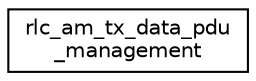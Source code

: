digraph "Graphical Class Hierarchy"
{
 // LATEX_PDF_SIZE
  edge [fontname="Helvetica",fontsize="10",labelfontname="Helvetica",labelfontsize="10"];
  node [fontname="Helvetica",fontsize="10",shape=record];
  rankdir="LR";
  Node0 [label="rlc_am_tx_data_pdu\l_management",height=0.2,width=0.4,color="black", fillcolor="white", style="filled",URL="$structrlc__am__tx__data__pdu__management.html",tooltip=" "];
}

